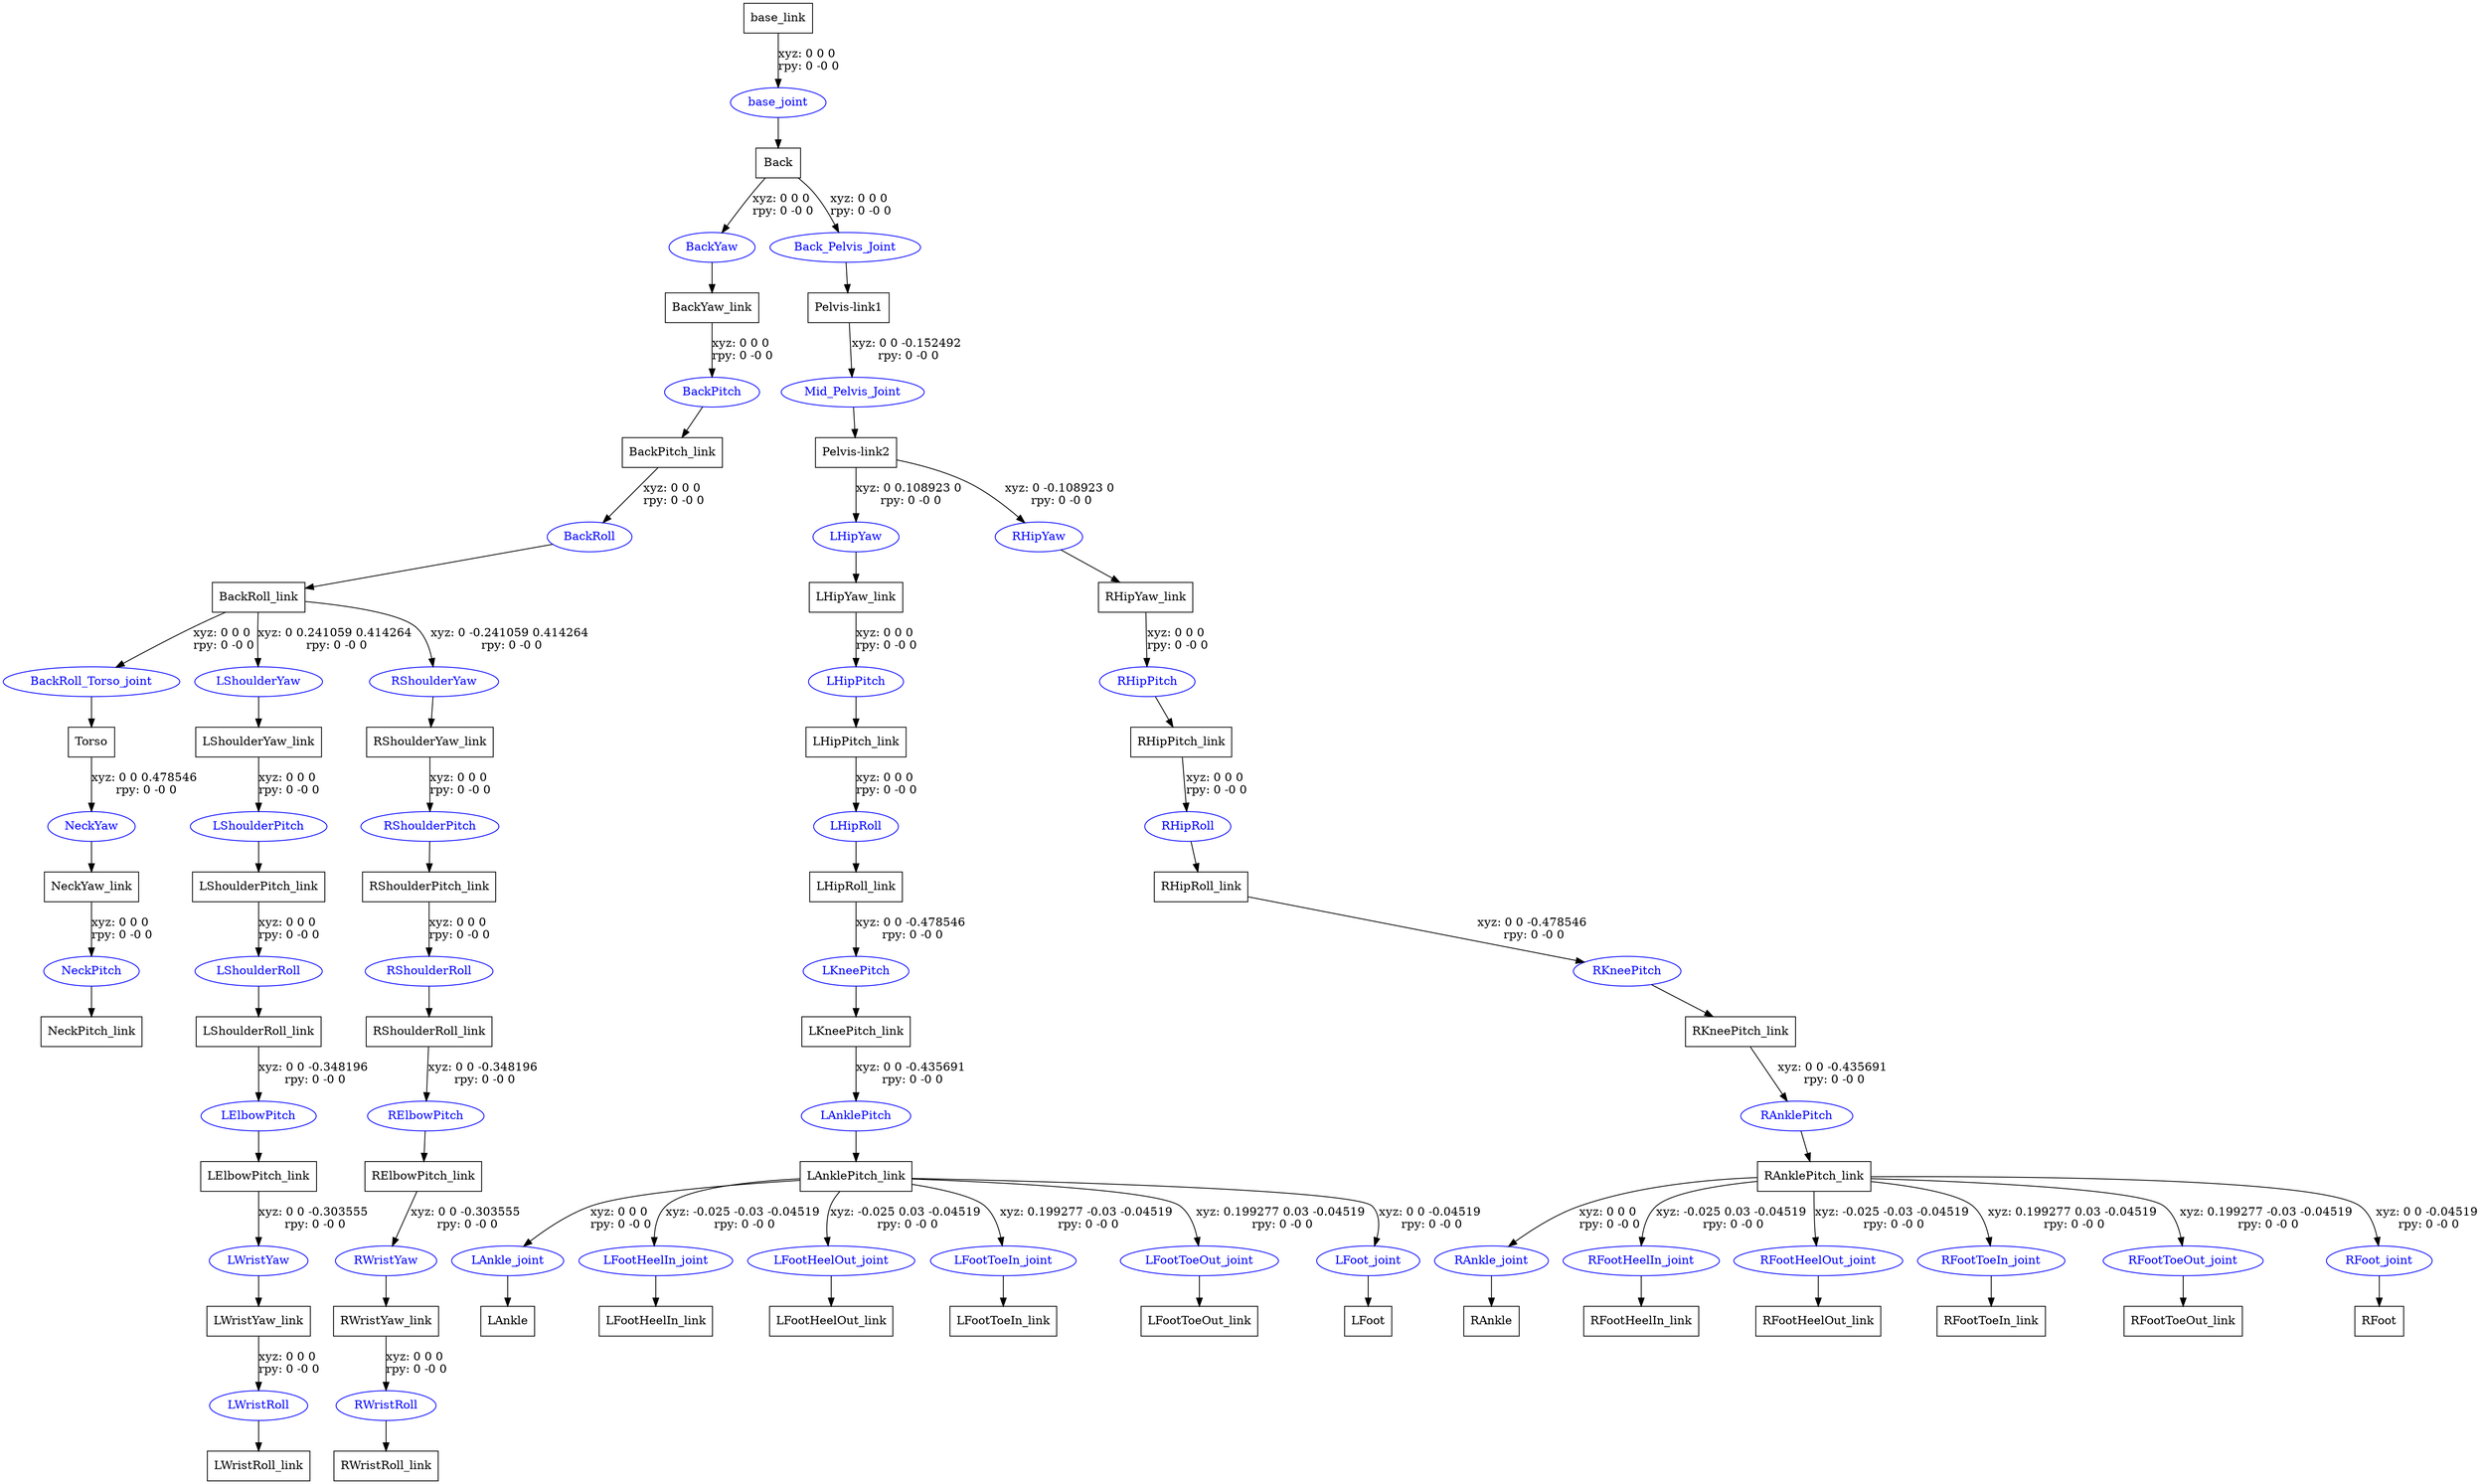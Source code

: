 digraph G {
node [shape=box];
"base_link" [label="base_link"];
"Back" [label="Back"];
"BackYaw_link" [label="BackYaw_link"];
"BackPitch_link" [label="BackPitch_link"];
"BackRoll_link" [label="BackRoll_link"];
"Torso" [label="Torso"];
"NeckYaw_link" [label="NeckYaw_link"];
"NeckPitch_link" [label="NeckPitch_link"];
"LShoulderYaw_link" [label="LShoulderYaw_link"];
"LShoulderPitch_link" [label="LShoulderPitch_link"];
"LShoulderRoll_link" [label="LShoulderRoll_link"];
"LElbowPitch_link" [label="LElbowPitch_link"];
"LWristYaw_link" [label="LWristYaw_link"];
"LWristRoll_link" [label="LWristRoll_link"];
"RShoulderYaw_link" [label="RShoulderYaw_link"];
"RShoulderPitch_link" [label="RShoulderPitch_link"];
"RShoulderRoll_link" [label="RShoulderRoll_link"];
"RElbowPitch_link" [label="RElbowPitch_link"];
"RWristYaw_link" [label="RWristYaw_link"];
"RWristRoll_link" [label="RWristRoll_link"];
"Pelvis-link1" [label="Pelvis-link1"];
"Pelvis-link2" [label="Pelvis-link2"];
"LHipYaw_link" [label="LHipYaw_link"];
"LHipPitch_link" [label="LHipPitch_link"];
"LHipRoll_link" [label="LHipRoll_link"];
"LKneePitch_link" [label="LKneePitch_link"];
"LAnklePitch_link" [label="LAnklePitch_link"];
"LAnkle" [label="LAnkle"];
"LFootHeelIn_link" [label="LFootHeelIn_link"];
"LFootHeelOut_link" [label="LFootHeelOut_link"];
"LFootToeIn_link" [label="LFootToeIn_link"];
"LFootToeOut_link" [label="LFootToeOut_link"];
"LFoot" [label="LFoot"];
"RHipYaw_link" [label="RHipYaw_link"];
"RHipPitch_link" [label="RHipPitch_link"];
"RHipRoll_link" [label="RHipRoll_link"];
"RKneePitch_link" [label="RKneePitch_link"];
"RAnklePitch_link" [label="RAnklePitch_link"];
"RAnkle" [label="RAnkle"];
"RFootHeelIn_link" [label="RFootHeelIn_link"];
"RFootHeelOut_link" [label="RFootHeelOut_link"];
"RFootToeIn_link" [label="RFootToeIn_link"];
"RFootToeOut_link" [label="RFootToeOut_link"];
"RFoot" [label="RFoot"];
node [shape=ellipse, color=blue, fontcolor=blue];
"base_link" -> "base_joint" [label="xyz: 0 0 0 \nrpy: 0 -0 0"]
"base_joint" -> "Back"
"Back" -> "BackYaw" [label="xyz: 0 0 0 \nrpy: 0 -0 0"]
"BackYaw" -> "BackYaw_link"
"BackYaw_link" -> "BackPitch" [label="xyz: 0 0 0 \nrpy: 0 -0 0"]
"BackPitch" -> "BackPitch_link"
"BackPitch_link" -> "BackRoll" [label="xyz: 0 0 0 \nrpy: 0 -0 0"]
"BackRoll" -> "BackRoll_link"
"BackRoll_link" -> "BackRoll_Torso_joint" [label="xyz: 0 0 0 \nrpy: 0 -0 0"]
"BackRoll_Torso_joint" -> "Torso"
"Torso" -> "NeckYaw" [label="xyz: 0 0 0.478546 \nrpy: 0 -0 0"]
"NeckYaw" -> "NeckYaw_link"
"NeckYaw_link" -> "NeckPitch" [label="xyz: 0 0 0 \nrpy: 0 -0 0"]
"NeckPitch" -> "NeckPitch_link"
"BackRoll_link" -> "LShoulderYaw" [label="xyz: 0 0.241059 0.414264 \nrpy: 0 -0 0"]
"LShoulderYaw" -> "LShoulderYaw_link"
"LShoulderYaw_link" -> "LShoulderPitch" [label="xyz: 0 0 0 \nrpy: 0 -0 0"]
"LShoulderPitch" -> "LShoulderPitch_link"
"LShoulderPitch_link" -> "LShoulderRoll" [label="xyz: 0 0 0 \nrpy: 0 -0 0"]
"LShoulderRoll" -> "LShoulderRoll_link"
"LShoulderRoll_link" -> "LElbowPitch" [label="xyz: 0 0 -0.348196 \nrpy: 0 -0 0"]
"LElbowPitch" -> "LElbowPitch_link"
"LElbowPitch_link" -> "LWristYaw" [label="xyz: 0 0 -0.303555 \nrpy: 0 -0 0"]
"LWristYaw" -> "LWristYaw_link"
"LWristYaw_link" -> "LWristRoll" [label="xyz: 0 0 0 \nrpy: 0 -0 0"]
"LWristRoll" -> "LWristRoll_link"
"BackRoll_link" -> "RShoulderYaw" [label="xyz: 0 -0.241059 0.414264 \nrpy: 0 -0 0"]
"RShoulderYaw" -> "RShoulderYaw_link"
"RShoulderYaw_link" -> "RShoulderPitch" [label="xyz: 0 0 0 \nrpy: 0 -0 0"]
"RShoulderPitch" -> "RShoulderPitch_link"
"RShoulderPitch_link" -> "RShoulderRoll" [label="xyz: 0 0 0 \nrpy: 0 -0 0"]
"RShoulderRoll" -> "RShoulderRoll_link"
"RShoulderRoll_link" -> "RElbowPitch" [label="xyz: 0 0 -0.348196 \nrpy: 0 -0 0"]
"RElbowPitch" -> "RElbowPitch_link"
"RElbowPitch_link" -> "RWristYaw" [label="xyz: 0 0 -0.303555 \nrpy: 0 -0 0"]
"RWristYaw" -> "RWristYaw_link"
"RWristYaw_link" -> "RWristRoll" [label="xyz: 0 0 0 \nrpy: 0 -0 0"]
"RWristRoll" -> "RWristRoll_link"
"Back" -> "Back_Pelvis_Joint" [label="xyz: 0 0 0 \nrpy: 0 -0 0"]
"Back_Pelvis_Joint" -> "Pelvis-link1"
"Pelvis-link1" -> "Mid_Pelvis_Joint" [label="xyz: 0 0 -0.152492 \nrpy: 0 -0 0"]
"Mid_Pelvis_Joint" -> "Pelvis-link2"
"Pelvis-link2" -> "LHipYaw" [label="xyz: 0 0.108923 0 \nrpy: 0 -0 0"]
"LHipYaw" -> "LHipYaw_link"
"LHipYaw_link" -> "LHipPitch" [label="xyz: 0 0 0 \nrpy: 0 -0 0"]
"LHipPitch" -> "LHipPitch_link"
"LHipPitch_link" -> "LHipRoll" [label="xyz: 0 0 0 \nrpy: 0 -0 0"]
"LHipRoll" -> "LHipRoll_link"
"LHipRoll_link" -> "LKneePitch" [label="xyz: 0 0 -0.478546 \nrpy: 0 -0 0"]
"LKneePitch" -> "LKneePitch_link"
"LKneePitch_link" -> "LAnklePitch" [label="xyz: 0 0 -0.435691 \nrpy: 0 -0 0"]
"LAnklePitch" -> "LAnklePitch_link"
"LAnklePitch_link" -> "LAnkle_joint" [label="xyz: 0 0 0 \nrpy: 0 -0 0"]
"LAnkle_joint" -> "LAnkle"
"LAnklePitch_link" -> "LFootHeelIn_joint" [label="xyz: -0.025 -0.03 -0.04519 \nrpy: 0 -0 0"]
"LFootHeelIn_joint" -> "LFootHeelIn_link"
"LAnklePitch_link" -> "LFootHeelOut_joint" [label="xyz: -0.025 0.03 -0.04519 \nrpy: 0 -0 0"]
"LFootHeelOut_joint" -> "LFootHeelOut_link"
"LAnklePitch_link" -> "LFootToeIn_joint" [label="xyz: 0.199277 -0.03 -0.04519 \nrpy: 0 -0 0"]
"LFootToeIn_joint" -> "LFootToeIn_link"
"LAnklePitch_link" -> "LFootToeOut_joint" [label="xyz: 0.199277 0.03 -0.04519 \nrpy: 0 -0 0"]
"LFootToeOut_joint" -> "LFootToeOut_link"
"LAnklePitch_link" -> "LFoot_joint" [label="xyz: 0 0 -0.04519 \nrpy: 0 -0 0"]
"LFoot_joint" -> "LFoot"
"Pelvis-link2" -> "RHipYaw" [label="xyz: 0 -0.108923 0 \nrpy: 0 -0 0"]
"RHipYaw" -> "RHipYaw_link"
"RHipYaw_link" -> "RHipPitch" [label="xyz: 0 0 0 \nrpy: 0 -0 0"]
"RHipPitch" -> "RHipPitch_link"
"RHipPitch_link" -> "RHipRoll" [label="xyz: 0 0 0 \nrpy: 0 -0 0"]
"RHipRoll" -> "RHipRoll_link"
"RHipRoll_link" -> "RKneePitch" [label="xyz: 0 0 -0.478546 \nrpy: 0 -0 0"]
"RKneePitch" -> "RKneePitch_link"
"RKneePitch_link" -> "RAnklePitch" [label="xyz: 0 0 -0.435691 \nrpy: 0 -0 0"]
"RAnklePitch" -> "RAnklePitch_link"
"RAnklePitch_link" -> "RAnkle_joint" [label="xyz: 0 0 0 \nrpy: 0 -0 0"]
"RAnkle_joint" -> "RAnkle"
"RAnklePitch_link" -> "RFootHeelIn_joint" [label="xyz: -0.025 0.03 -0.04519 \nrpy: 0 -0 0"]
"RFootHeelIn_joint" -> "RFootHeelIn_link"
"RAnklePitch_link" -> "RFootHeelOut_joint" [label="xyz: -0.025 -0.03 -0.04519 \nrpy: 0 -0 0"]
"RFootHeelOut_joint" -> "RFootHeelOut_link"
"RAnklePitch_link" -> "RFootToeIn_joint" [label="xyz: 0.199277 0.03 -0.04519 \nrpy: 0 -0 0"]
"RFootToeIn_joint" -> "RFootToeIn_link"
"RAnklePitch_link" -> "RFootToeOut_joint" [label="xyz: 0.199277 -0.03 -0.04519 \nrpy: 0 -0 0"]
"RFootToeOut_joint" -> "RFootToeOut_link"
"RAnklePitch_link" -> "RFoot_joint" [label="xyz: 0 0 -0.04519 \nrpy: 0 -0 0"]
"RFoot_joint" -> "RFoot"
}
